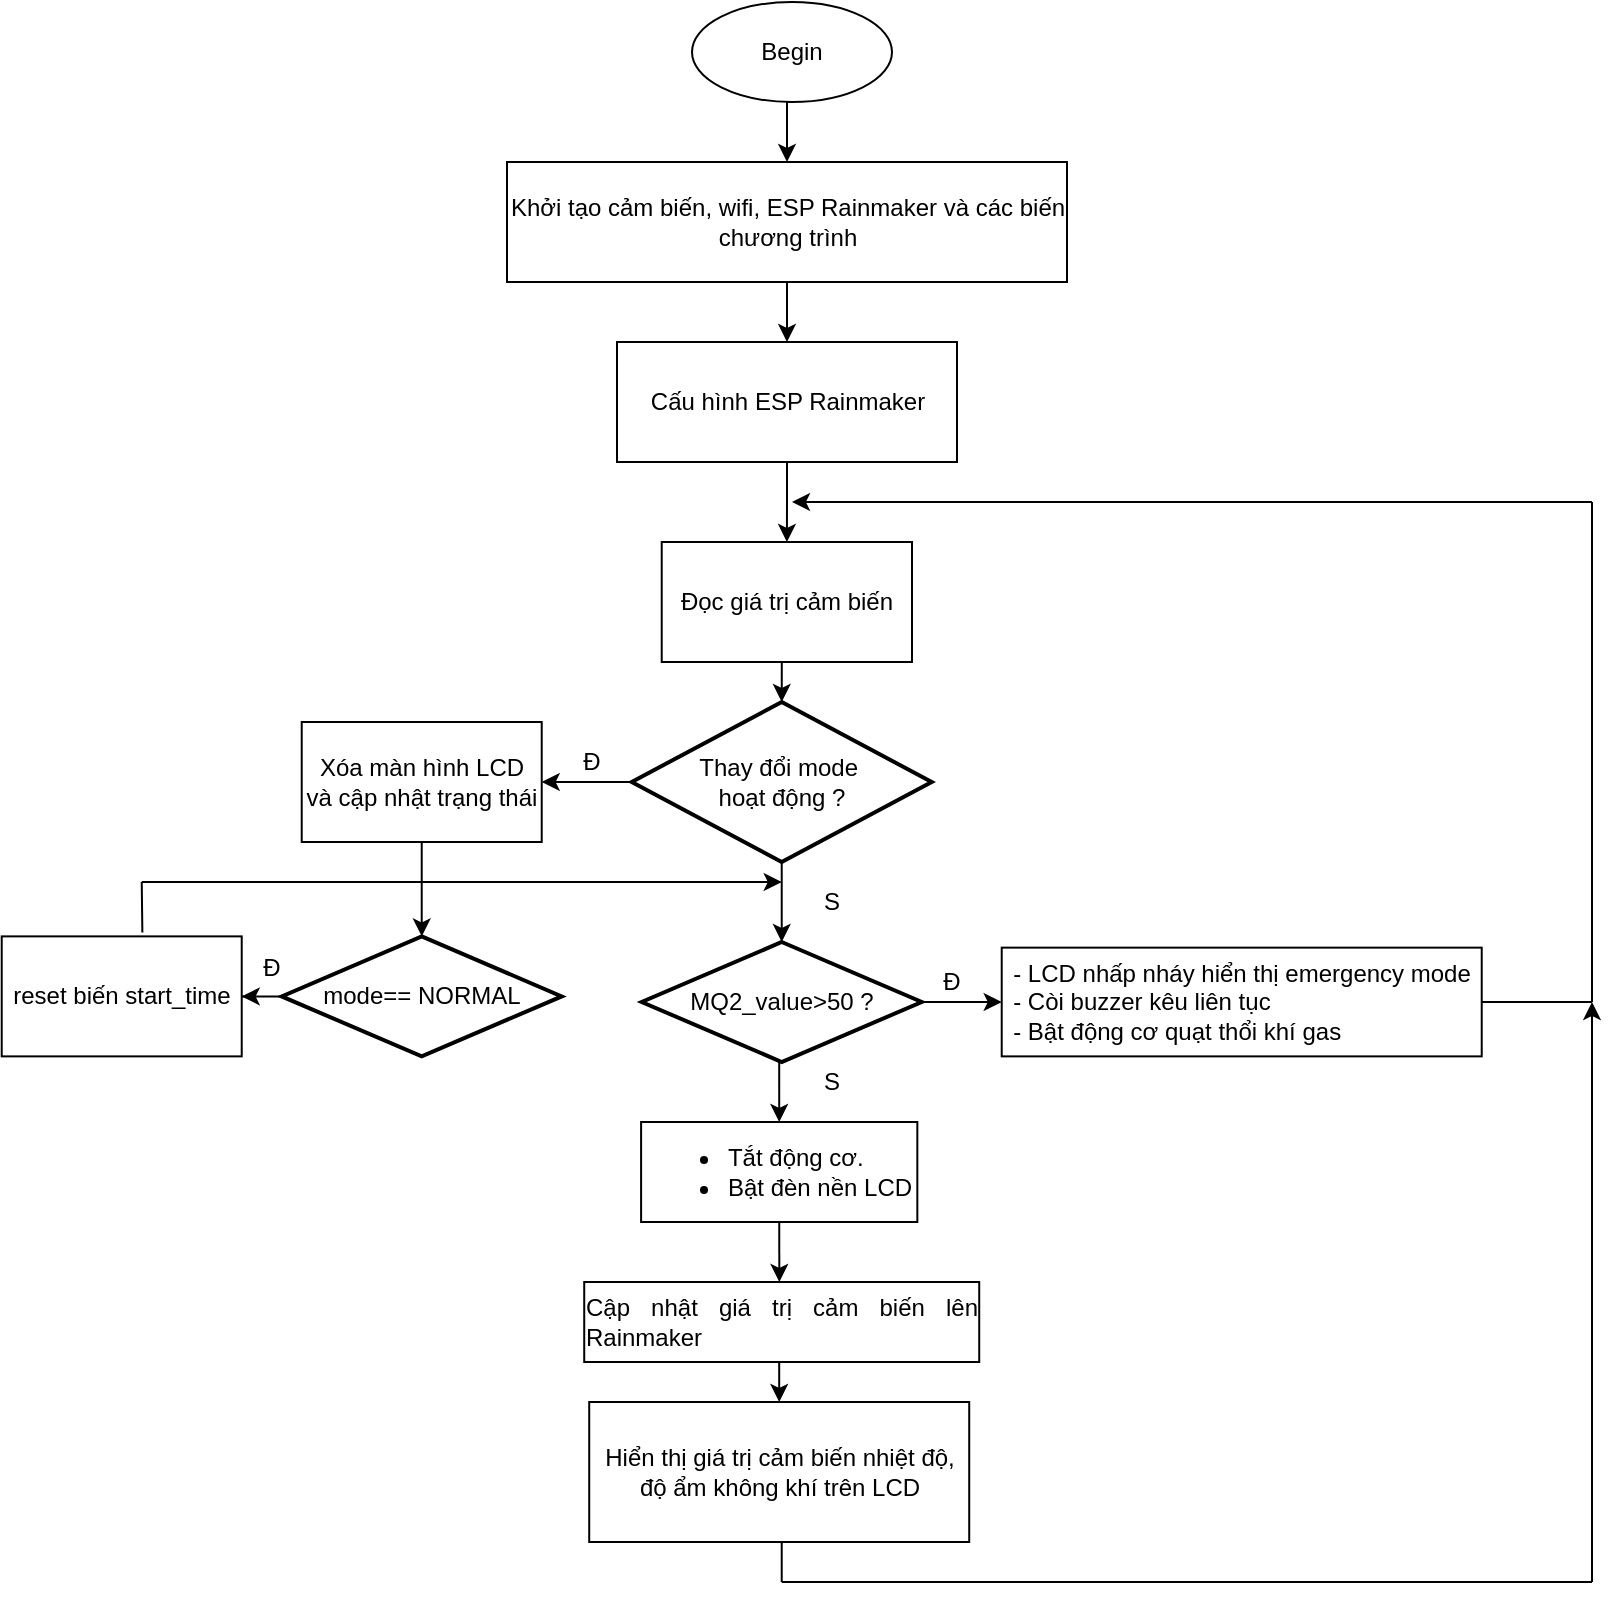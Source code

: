 <mxfile version="25.0.3" pages="3">
  <diagram name="home" id="8qg7KSSjWDyK8bKFyOf4">
    <mxGraphModel dx="1687" dy="908" grid="1" gridSize="10" guides="1" tooltips="1" connect="1" arrows="1" fold="1" page="1" pageScale="1" pageWidth="850" pageHeight="1100" math="0" shadow="0">
      <root>
        <mxCell id="0" />
        <mxCell id="1" parent="0" />
        <mxCell id="Wlit7dpWgTV-Mipl9ggA-3" style="edgeStyle=orthogonalEdgeStyle;rounded=0;orthogonalLoop=1;jettySize=auto;html=1;exitX=0.5;exitY=1;exitDx=0;exitDy=0;entryX=0.5;entryY=0;entryDx=0;entryDy=0;" parent="1" source="Wlit7dpWgTV-Mipl9ggA-1" target="Wlit7dpWgTV-Mipl9ggA-2" edge="1">
          <mxGeometry relative="1" as="geometry" />
        </mxCell>
        <mxCell id="Wlit7dpWgTV-Mipl9ggA-1" value="Begin" style="ellipse;whiteSpace=wrap;html=1;" parent="1" vertex="1">
          <mxGeometry x="350" y="30" width="100" height="50" as="geometry" />
        </mxCell>
        <mxCell id="elH4rZ-bwdhjYJhse8s5-2" value="" style="edgeStyle=orthogonalEdgeStyle;rounded=0;orthogonalLoop=1;jettySize=auto;html=1;" parent="1" source="Wlit7dpWgTV-Mipl9ggA-2" target="elH4rZ-bwdhjYJhse8s5-1" edge="1">
          <mxGeometry relative="1" as="geometry" />
        </mxCell>
        <mxCell id="Wlit7dpWgTV-Mipl9ggA-2" value="Khởi tạo cảm biến, wifi, ESP Rainmaker và các biến chương trình" style="rounded=0;whiteSpace=wrap;html=1;" parent="1" vertex="1">
          <mxGeometry x="257.5" y="110" width="280" height="60" as="geometry" />
        </mxCell>
        <mxCell id="Wlit7dpWgTV-Mipl9ggA-4" value="Đọc giá trị cảm biến" style="rounded=0;whiteSpace=wrap;html=1;" parent="1" vertex="1">
          <mxGeometry x="334.86" y="300" width="125.14" height="60" as="geometry" />
        </mxCell>
        <mxCell id="Wlit7dpWgTV-Mipl9ggA-9" style="edgeStyle=orthogonalEdgeStyle;rounded=0;orthogonalLoop=1;jettySize=auto;html=1;exitX=0;exitY=0.5;exitDx=0;exitDy=0;exitPerimeter=0;entryX=1;entryY=0.5;entryDx=0;entryDy=0;" parent="1" source="Wlit7dpWgTV-Mipl9ggA-6" target="Wlit7dpWgTV-Mipl9ggA-8" edge="1">
          <mxGeometry relative="1" as="geometry" />
        </mxCell>
        <mxCell id="Wlit7dpWgTV-Mipl9ggA-6" value="Thay đổi mode&amp;nbsp;&lt;div&gt;hoạt động ?&lt;/div&gt;" style="strokeWidth=2;html=1;shape=mxgraph.flowchart.decision;whiteSpace=wrap;" parent="1" vertex="1">
          <mxGeometry x="319.86" y="380" width="150" height="80" as="geometry" />
        </mxCell>
        <mxCell id="Wlit7dpWgTV-Mipl9ggA-7" style="edgeStyle=orthogonalEdgeStyle;rounded=0;orthogonalLoop=1;jettySize=auto;html=1;exitX=0.5;exitY=1;exitDx=0;exitDy=0;entryX=0.5;entryY=0;entryDx=0;entryDy=0;entryPerimeter=0;" parent="1" source="Wlit7dpWgTV-Mipl9ggA-4" target="Wlit7dpWgTV-Mipl9ggA-6" edge="1">
          <mxGeometry relative="1" as="geometry" />
        </mxCell>
        <mxCell id="Wlit7dpWgTV-Mipl9ggA-8" value="Xóa màn hình LCD và cập nhật trạng thái" style="rounded=0;whiteSpace=wrap;html=1;" parent="1" vertex="1">
          <mxGeometry x="154.86" y="390" width="120" height="60" as="geometry" />
        </mxCell>
        <mxCell id="Wlit7dpWgTV-Mipl9ggA-13" value="" style="edgeStyle=orthogonalEdgeStyle;rounded=0;orthogonalLoop=1;jettySize=auto;html=1;" parent="1" source="Wlit7dpWgTV-Mipl9ggA-10" target="Wlit7dpWgTV-Mipl9ggA-12" edge="1">
          <mxGeometry relative="1" as="geometry" />
        </mxCell>
        <mxCell id="Wlit7dpWgTV-Mipl9ggA-10" value="mode== NORMAL" style="strokeWidth=2;html=1;shape=mxgraph.flowchart.decision;whiteSpace=wrap;" parent="1" vertex="1">
          <mxGeometry x="144.86" y="497.19" width="140" height="60" as="geometry" />
        </mxCell>
        <mxCell id="Wlit7dpWgTV-Mipl9ggA-11" style="edgeStyle=orthogonalEdgeStyle;rounded=0;orthogonalLoop=1;jettySize=auto;html=1;entryX=0.5;entryY=0;entryDx=0;entryDy=0;entryPerimeter=0;" parent="1" source="Wlit7dpWgTV-Mipl9ggA-8" target="Wlit7dpWgTV-Mipl9ggA-10" edge="1">
          <mxGeometry relative="1" as="geometry" />
        </mxCell>
        <mxCell id="Wlit7dpWgTV-Mipl9ggA-12" value="reset biến start_time" style="rounded=0;whiteSpace=wrap;html=1;" parent="1" vertex="1">
          <mxGeometry x="4.86" y="497.19" width="120" height="60" as="geometry" />
        </mxCell>
        <mxCell id="Wlit7dpWgTV-Mipl9ggA-14" value="Đ" style="text;strokeColor=none;align=center;fillColor=none;html=1;verticalAlign=middle;whiteSpace=wrap;rounded=0;" parent="1" vertex="1">
          <mxGeometry x="274.86" y="400" width="50" height="20" as="geometry" />
        </mxCell>
        <mxCell id="Wlit7dpWgTV-Mipl9ggA-15" value="Đ" style="text;strokeColor=none;align=center;fillColor=none;html=1;verticalAlign=middle;whiteSpace=wrap;rounded=0;" parent="1" vertex="1">
          <mxGeometry x="114.86" y="502.82" width="50" height="20" as="geometry" />
        </mxCell>
        <mxCell id="Wlit7dpWgTV-Mipl9ggA-20" style="edgeStyle=orthogonalEdgeStyle;rounded=0;orthogonalLoop=1;jettySize=auto;html=1;exitX=1;exitY=0.5;exitDx=0;exitDy=0;exitPerimeter=0;entryX=0;entryY=0.5;entryDx=0;entryDy=0;" parent="1" source="Wlit7dpWgTV-Mipl9ggA-16" target="Wlit7dpWgTV-Mipl9ggA-19" edge="1">
          <mxGeometry relative="1" as="geometry" />
        </mxCell>
        <mxCell id="Wlit7dpWgTV-Mipl9ggA-24" style="edgeStyle=orthogonalEdgeStyle;rounded=0;orthogonalLoop=1;jettySize=auto;html=1;exitX=0.5;exitY=1;exitDx=0;exitDy=0;exitPerimeter=0;entryX=0.5;entryY=0;entryDx=0;entryDy=0;" parent="1" source="Wlit7dpWgTV-Mipl9ggA-16" target="Wlit7dpWgTV-Mipl9ggA-23" edge="1">
          <mxGeometry relative="1" as="geometry" />
        </mxCell>
        <mxCell id="Wlit7dpWgTV-Mipl9ggA-16" value="MQ2_value&amp;gt;50 ?" style="strokeWidth=2;html=1;shape=mxgraph.flowchart.decision;whiteSpace=wrap;" parent="1" vertex="1">
          <mxGeometry x="324.86" y="500" width="140" height="60" as="geometry" />
        </mxCell>
        <mxCell id="Wlit7dpWgTV-Mipl9ggA-17" style="edgeStyle=orthogonalEdgeStyle;rounded=0;orthogonalLoop=1;jettySize=auto;html=1;exitX=0.5;exitY=1;exitDx=0;exitDy=0;exitPerimeter=0;entryX=0.5;entryY=0;entryDx=0;entryDy=0;entryPerimeter=0;" parent="1" source="Wlit7dpWgTV-Mipl9ggA-6" target="Wlit7dpWgTV-Mipl9ggA-16" edge="1">
          <mxGeometry relative="1" as="geometry" />
        </mxCell>
        <mxCell id="Wlit7dpWgTV-Mipl9ggA-19" value="&lt;div style=&quot;text-align: justify;&quot;&gt;&lt;span style=&quot;background-color: initial;&quot;&gt;- LCD nhấp nháy hiển thị emergency mode&lt;/span&gt;&lt;/div&gt;&lt;div style=&quot;text-align: justify;&quot;&gt;&lt;span style=&quot;background-color: initial;&quot;&gt;- Còi buzzer kêu liên tục&lt;/span&gt;&lt;/div&gt;&lt;div style=&quot;text-align: justify;&quot;&gt;- Bật động cơ quạt thổi khí gas&lt;/div&gt;" style="rounded=0;whiteSpace=wrap;html=1;" parent="1" vertex="1">
          <mxGeometry x="504.86" y="502.82" width="240" height="54.37" as="geometry" />
        </mxCell>
        <mxCell id="Wlit7dpWgTV-Mipl9ggA-21" value="Đ" style="text;strokeColor=none;align=center;fillColor=none;html=1;verticalAlign=middle;whiteSpace=wrap;rounded=0;" parent="1" vertex="1">
          <mxGeometry x="454.86" y="510" width="50" height="20" as="geometry" />
        </mxCell>
        <mxCell id="Wlit7dpWgTV-Mipl9ggA-22" value="S" style="text;strokeColor=none;align=center;fillColor=none;html=1;verticalAlign=middle;whiteSpace=wrap;rounded=0;" parent="1" vertex="1">
          <mxGeometry x="394.86" y="470" width="50" height="20" as="geometry" />
        </mxCell>
        <mxCell id="Wlit7dpWgTV-Mipl9ggA-23" value="&lt;ul&gt;&lt;li style=&quot;text-align: justify;&quot;&gt;Tắt động cơ.&lt;/li&gt;&lt;li style=&quot;text-align: justify;&quot;&gt;Bật đèn nền LCD&lt;/li&gt;&lt;/ul&gt;" style="rounded=0;whiteSpace=wrap;html=1;" parent="1" vertex="1">
          <mxGeometry x="324.55" y="590" width="138.12" height="50" as="geometry" />
        </mxCell>
        <mxCell id="Wlit7dpWgTV-Mipl9ggA-25" value="S" style="text;strokeColor=none;align=center;fillColor=none;html=1;verticalAlign=middle;whiteSpace=wrap;rounded=0;" parent="1" vertex="1">
          <mxGeometry x="394.86" y="560" width="50" height="20" as="geometry" />
        </mxCell>
        <mxCell id="Wlit7dpWgTV-Mipl9ggA-45" style="edgeStyle=orthogonalEdgeStyle;rounded=0;orthogonalLoop=1;jettySize=auto;html=1;exitX=0.5;exitY=1;exitDx=0;exitDy=0;entryX=0.5;entryY=0;entryDx=0;entryDy=0;" parent="1" source="Wlit7dpWgTV-Mipl9ggA-26" target="Wlit7dpWgTV-Mipl9ggA-44" edge="1">
          <mxGeometry relative="1" as="geometry" />
        </mxCell>
        <mxCell id="Wlit7dpWgTV-Mipl9ggA-26" value="&lt;div style=&quot;text-align: justify;&quot;&gt;&lt;span style=&quot;background-color: initial;&quot;&gt;Cập nhật giá trị cảm biến lên Rainmaker&lt;/span&gt;&lt;/div&gt;" style="rounded=0;whiteSpace=wrap;html=1;" parent="1" vertex="1">
          <mxGeometry x="296.11" y="670" width="197.5" height="40" as="geometry" />
        </mxCell>
        <mxCell id="Wlit7dpWgTV-Mipl9ggA-33" value="" style="endArrow=none;html=1;rounded=0;" parent="1" edge="1">
          <mxGeometry width="50" height="50" relative="1" as="geometry">
            <mxPoint x="744.86" y="530" as="sourcePoint" />
            <mxPoint x="800" y="530" as="targetPoint" />
          </mxGeometry>
        </mxCell>
        <mxCell id="Wlit7dpWgTV-Mipl9ggA-37" value="" style="endArrow=none;html=1;rounded=0;exitX=0.586;exitY=-0.033;exitDx=0;exitDy=0;exitPerimeter=0;" parent="1" source="Wlit7dpWgTV-Mipl9ggA-12" edge="1">
          <mxGeometry width="50" height="50" relative="1" as="geometry">
            <mxPoint x="74.86" y="480" as="sourcePoint" />
            <mxPoint x="74.86" y="470" as="targetPoint" />
          </mxGeometry>
        </mxCell>
        <mxCell id="Wlit7dpWgTV-Mipl9ggA-38" value="" style="endArrow=classic;html=1;rounded=0;" parent="1" edge="1">
          <mxGeometry width="50" height="50" relative="1" as="geometry">
            <mxPoint x="74.86" y="470" as="sourcePoint" />
            <mxPoint x="394.86" y="470" as="targetPoint" />
          </mxGeometry>
        </mxCell>
        <mxCell id="Wlit7dpWgTV-Mipl9ggA-44" value="Hiển thị giá trị cảm biến nhiệt độ, độ ẩm không khí trên LCD" style="rounded=0;whiteSpace=wrap;html=1;" parent="1" vertex="1">
          <mxGeometry x="298.61" y="730" width="190" height="70" as="geometry" />
        </mxCell>
        <mxCell id="Q66RYslAVt70fBfj7K9d-1" style="edgeStyle=orthogonalEdgeStyle;rounded=0;orthogonalLoop=1;jettySize=auto;html=1;exitX=0.5;exitY=1;exitDx=0;exitDy=0;entryX=0.494;entryY=0;entryDx=0;entryDy=0;entryPerimeter=0;" parent="1" source="Wlit7dpWgTV-Mipl9ggA-23" target="Wlit7dpWgTV-Mipl9ggA-26" edge="1">
          <mxGeometry relative="1" as="geometry" />
        </mxCell>
        <mxCell id="Q66RYslAVt70fBfj7K9d-2" value="" style="endArrow=none;html=1;rounded=0;" parent="1" edge="1">
          <mxGeometry width="50" height="50" relative="1" as="geometry">
            <mxPoint x="394.86" y="820" as="sourcePoint" />
            <mxPoint x="394.86" y="800" as="targetPoint" />
          </mxGeometry>
        </mxCell>
        <mxCell id="Q66RYslAVt70fBfj7K9d-3" value="" style="endArrow=none;html=1;rounded=0;" parent="1" edge="1">
          <mxGeometry width="50" height="50" relative="1" as="geometry">
            <mxPoint x="394.86" y="820" as="sourcePoint" />
            <mxPoint x="800" y="820" as="targetPoint" />
          </mxGeometry>
        </mxCell>
        <mxCell id="Q66RYslAVt70fBfj7K9d-4" value="" style="endArrow=classic;html=1;rounded=0;" parent="1" edge="1">
          <mxGeometry width="50" height="50" relative="1" as="geometry">
            <mxPoint x="800" y="820" as="sourcePoint" />
            <mxPoint x="800" y="530" as="targetPoint" />
          </mxGeometry>
        </mxCell>
        <mxCell id="elH4rZ-bwdhjYJhse8s5-5" value="" style="edgeStyle=orthogonalEdgeStyle;rounded=0;orthogonalLoop=1;jettySize=auto;html=1;" parent="1" source="elH4rZ-bwdhjYJhse8s5-1" target="Wlit7dpWgTV-Mipl9ggA-4" edge="1">
          <mxGeometry relative="1" as="geometry" />
        </mxCell>
        <mxCell id="elH4rZ-bwdhjYJhse8s5-1" value="Cấu hình ESP Rainmaker" style="rounded=0;whiteSpace=wrap;html=1;" parent="1" vertex="1">
          <mxGeometry x="312.5" y="200" width="170" height="60" as="geometry" />
        </mxCell>
        <mxCell id="nlVTHSMSqQs3S_jVIBt9-1" value="" style="endArrow=none;html=1;rounded=0;" edge="1" parent="1">
          <mxGeometry width="50" height="50" relative="1" as="geometry">
            <mxPoint x="800" y="530" as="sourcePoint" />
            <mxPoint x="800" y="280" as="targetPoint" />
          </mxGeometry>
        </mxCell>
        <mxCell id="nlVTHSMSqQs3S_jVIBt9-2" value="" style="endArrow=classic;html=1;rounded=0;" edge="1" parent="1">
          <mxGeometry width="50" height="50" relative="1" as="geometry">
            <mxPoint x="800" y="280" as="sourcePoint" />
            <mxPoint x="400" y="280" as="targetPoint" />
          </mxGeometry>
        </mxCell>
      </root>
    </mxGraphModel>
  </diagram>
  <diagram id="ob4Y7sdsUJjuqwU2RLU9" name="Khóa cửa thông minh">
    <mxGraphModel dx="1434" dy="772" grid="1" gridSize="10" guides="1" tooltips="1" connect="1" arrows="1" fold="1" page="1" pageScale="1" pageWidth="850" pageHeight="1100" math="0" shadow="0">
      <root>
        <mxCell id="0" />
        <mxCell id="1" parent="0" />
        <mxCell id="a9V1Dipidt0TUTCyXqbK-3" style="edgeStyle=orthogonalEdgeStyle;rounded=0;orthogonalLoop=1;jettySize=auto;html=1;exitX=0.5;exitY=1;exitDx=0;exitDy=0;entryX=0.5;entryY=0;entryDx=0;entryDy=0;" parent="1" source="a9V1Dipidt0TUTCyXqbK-1" target="a9V1Dipidt0TUTCyXqbK-2" edge="1">
          <mxGeometry relative="1" as="geometry" />
        </mxCell>
        <mxCell id="a9V1Dipidt0TUTCyXqbK-1" value="begin" style="ellipse;whiteSpace=wrap;html=1;" parent="1" vertex="1">
          <mxGeometry x="380" y="10" width="130" height="60" as="geometry" />
        </mxCell>
        <mxCell id="7CZc5IjabL_Aacm05OP3-6" style="edgeStyle=orthogonalEdgeStyle;rounded=0;orthogonalLoop=1;jettySize=auto;html=1;exitX=0.5;exitY=1;exitDx=0;exitDy=0;entryX=0.5;entryY=0;entryDx=0;entryDy=0;" parent="1" source="a9V1Dipidt0TUTCyXqbK-2" target="7CZc5IjabL_Aacm05OP3-2" edge="1">
          <mxGeometry relative="1" as="geometry" />
        </mxCell>
        <mxCell id="a9V1Dipidt0TUTCyXqbK-2" value="Khởi tạo hệ thống: thư viện và các GPIO của RFID, SERVO,LED,.. Khởi tạo kết nối ESP Rainmaker" style="rounded=0;whiteSpace=wrap;html=1;" parent="1" vertex="1">
          <mxGeometry x="283" y="90" width="325" height="40" as="geometry" />
        </mxCell>
        <mxCell id="7CZc5IjabL_Aacm05OP3-9" value="" style="edgeStyle=orthogonalEdgeStyle;rounded=0;orthogonalLoop=1;jettySize=auto;html=1;" parent="1" source="a9V1Dipidt0TUTCyXqbK-6" target="7CZc5IjabL_Aacm05OP3-8" edge="1">
          <mxGeometry relative="1" as="geometry" />
        </mxCell>
        <mxCell id="a9V1Dipidt0TUTCyXqbK-6" value="Cấu hình RainMaker" style="rounded=0;whiteSpace=wrap;html=1;" parent="1" vertex="1">
          <mxGeometry x="370.5" y="210" width="150" height="30" as="geometry" />
        </mxCell>
        <mxCell id="7CZc5IjabL_Aacm05OP3-7" style="edgeStyle=orthogonalEdgeStyle;rounded=0;orthogonalLoop=1;jettySize=auto;html=1;exitX=0.5;exitY=1;exitDx=0;exitDy=0;entryX=0.5;entryY=0;entryDx=0;entryDy=0;" parent="1" source="7CZc5IjabL_Aacm05OP3-2" target="a9V1Dipidt0TUTCyXqbK-6" edge="1">
          <mxGeometry relative="1" as="geometry" />
        </mxCell>
        <mxCell id="7CZc5IjabL_Aacm05OP3-2" value="Đưa servo quay về góc 0 độ" style="rounded=0;whiteSpace=wrap;html=1;" parent="1" vertex="1">
          <mxGeometry x="368" y="150" width="154.5" height="40" as="geometry" />
        </mxCell>
        <mxCell id="7CZc5IjabL_Aacm05OP3-12" value="" style="edgeStyle=orthogonalEdgeStyle;rounded=0;orthogonalLoop=1;jettySize=auto;html=1;" parent="1" source="7CZc5IjabL_Aacm05OP3-8" target="7CZc5IjabL_Aacm05OP3-11" edge="1">
          <mxGeometry relative="1" as="geometry" />
        </mxCell>
        <mxCell id="7CZc5IjabL_Aacm05OP3-8" value="Đọc giá trị RFID từ EEPROM" style="rounded=0;whiteSpace=wrap;html=1;" parent="1" vertex="1">
          <mxGeometry x="365.75" y="260" width="159.5" height="30" as="geometry" />
        </mxCell>
        <mxCell id="7CZc5IjabL_Aacm05OP3-15" value="" style="edgeStyle=orthogonalEdgeStyle;rounded=0;orthogonalLoop=1;jettySize=auto;html=1;" parent="1" source="7CZc5IjabL_Aacm05OP3-11" target="7CZc5IjabL_Aacm05OP3-13" edge="1">
          <mxGeometry relative="1" as="geometry" />
        </mxCell>
        <mxCell id="7CZc5IjabL_Aacm05OP3-11" value="Cập nhật giá trị pin sau mỗi 30s" style="rounded=0;whiteSpace=wrap;html=1;" parent="1" vertex="1">
          <mxGeometry x="356" y="310" width="179" height="50" as="geometry" />
        </mxCell>
        <mxCell id="7CZc5IjabL_Aacm05OP3-17" value="" style="edgeStyle=orthogonalEdgeStyle;rounded=0;orthogonalLoop=1;jettySize=auto;html=1;" parent="1" source="7CZc5IjabL_Aacm05OP3-13" target="7CZc5IjabL_Aacm05OP3-16" edge="1">
          <mxGeometry relative="1" as="geometry" />
        </mxCell>
        <mxCell id="7CZc5IjabL_Aacm05OP3-13" value="Tính toán phần trăm pin và cập nhật qua RainMaker" style="rounded=0;whiteSpace=wrap;html=1;" parent="1" vertex="1">
          <mxGeometry x="349.75" y="380" width="191.5" height="50" as="geometry" />
        </mxCell>
        <mxCell id="7CZc5IjabL_Aacm05OP3-19" style="edgeStyle=orthogonalEdgeStyle;rounded=0;orthogonalLoop=1;jettySize=auto;html=1;exitX=0;exitY=0.5;exitDx=0;exitDy=0;entryX=1;entryY=0.5;entryDx=0;entryDy=0;" parent="1" source="7CZc5IjabL_Aacm05OP3-16" target="7CZc5IjabL_Aacm05OP3-18" edge="1">
          <mxGeometry relative="1" as="geometry" />
        </mxCell>
        <mxCell id="7CZc5IjabL_Aacm05OP3-27" value="" style="edgeStyle=orthogonalEdgeStyle;rounded=0;orthogonalLoop=1;jettySize=auto;html=1;" parent="1" source="7CZc5IjabL_Aacm05OP3-16" target="7CZc5IjabL_Aacm05OP3-26" edge="1">
          <mxGeometry relative="1" as="geometry" />
        </mxCell>
        <mxCell id="7CZc5IjabL_Aacm05OP3-16" value="Nút nhấn&amp;nbsp;&lt;span style=&quot;background-color: initial;&quot;&gt;được nhấn&amp;nbsp;&lt;/span&gt;&lt;div&gt;&lt;span style=&quot;background-color: initial;&quot;&gt;hơn 50ms ?&lt;/span&gt;&lt;/div&gt;" style="rhombus;whiteSpace=wrap;html=1;" parent="1" vertex="1">
          <mxGeometry x="354" y="460" width="181.75" height="60" as="geometry" />
        </mxCell>
        <mxCell id="7CZc5IjabL_Aacm05OP3-21" value="" style="edgeStyle=orthogonalEdgeStyle;rounded=0;orthogonalLoop=1;jettySize=auto;html=1;" parent="1" source="7CZc5IjabL_Aacm05OP3-18" target="7CZc5IjabL_Aacm05OP3-20" edge="1">
          <mxGeometry relative="1" as="geometry" />
        </mxCell>
        <mxCell id="7CZc5IjabL_Aacm05OP3-18" value="Cửa đang đóng ?" style="rhombus;whiteSpace=wrap;html=1;" parent="1" vertex="1">
          <mxGeometry x="210" y="465" width="120" height="50" as="geometry" />
        </mxCell>
        <mxCell id="7CZc5IjabL_Aacm05OP3-20" value="Mở cửa 5s rồi đóng" style="rounded=0;whiteSpace=wrap;html=1;" parent="1" vertex="1">
          <mxGeometry x="120" y="475" width="60" height="30" as="geometry" />
        </mxCell>
        <mxCell id="7CZc5IjabL_Aacm05OP3-23" value="S" style="text;strokeColor=none;align=center;fillColor=none;html=1;verticalAlign=middle;whiteSpace=wrap;rounded=0;" parent="1" vertex="1">
          <mxGeometry x="170" y="465" width="60" height="20" as="geometry" />
        </mxCell>
        <mxCell id="7CZc5IjabL_Aacm05OP3-24" value="Đ" style="text;strokeColor=none;align=center;fillColor=none;html=1;verticalAlign=middle;whiteSpace=wrap;rounded=0;" parent="1" vertex="1">
          <mxGeometry x="310.5" y="465" width="60" height="20" as="geometry" />
        </mxCell>
        <mxCell id="7CZc5IjabL_Aacm05OP3-29" value="" style="edgeStyle=orthogonalEdgeStyle;rounded=0;orthogonalLoop=1;jettySize=auto;html=1;" parent="1" source="7CZc5IjabL_Aacm05OP3-26" target="7CZc5IjabL_Aacm05OP3-28" edge="1">
          <mxGeometry relative="1" as="geometry" />
        </mxCell>
        <mxCell id="7CZc5IjabL_Aacm05OP3-26" value="Phát hiện RFID" style="rhombus;whiteSpace=wrap;html=1;" parent="1" vertex="1">
          <mxGeometry x="384.88" y="550" width="120" height="50" as="geometry" />
        </mxCell>
        <mxCell id="7CZc5IjabL_Aacm05OP3-34" value="" style="edgeStyle=orthogonalEdgeStyle;rounded=0;orthogonalLoop=1;jettySize=auto;html=1;" parent="1" source="7CZc5IjabL_Aacm05OP3-28" target="7CZc5IjabL_Aacm05OP3-33" edge="1">
          <mxGeometry relative="1" as="geometry" />
        </mxCell>
        <mxCell id="7CZc5IjabL_Aacm05OP3-28" value="Đọc UID của thẻ." style="rounded=0;whiteSpace=wrap;html=1;" parent="1" vertex="1">
          <mxGeometry x="220" y="545" width="120" height="60" as="geometry" />
        </mxCell>
        <mxCell id="7CZc5IjabL_Aacm05OP3-31" value="" style="endArrow=none;html=1;rounded=0;" parent="1" edge="1">
          <mxGeometry width="50" height="50" relative="1" as="geometry">
            <mxPoint x="149.83" y="475" as="sourcePoint" />
            <mxPoint x="150" y="300" as="targetPoint" />
          </mxGeometry>
        </mxCell>
        <mxCell id="7CZc5IjabL_Aacm05OP3-32" value="" style="endArrow=classic;html=1;rounded=0;" parent="1" edge="1">
          <mxGeometry width="50" height="50" relative="1" as="geometry">
            <mxPoint x="150" y="300" as="sourcePoint" />
            <mxPoint x="440" y="300" as="targetPoint" />
          </mxGeometry>
        </mxCell>
        <mxCell id="7CZc5IjabL_Aacm05OP3-36" value="" style="edgeStyle=orthogonalEdgeStyle;rounded=0;orthogonalLoop=1;jettySize=auto;html=1;" parent="1" source="7CZc5IjabL_Aacm05OP3-33" target="7CZc5IjabL_Aacm05OP3-35" edge="1">
          <mxGeometry relative="1" as="geometry" />
        </mxCell>
        <mxCell id="7CZc5IjabL_Aacm05OP3-38" value="" style="edgeStyle=orthogonalEdgeStyle;rounded=0;orthogonalLoop=1;jettySize=auto;html=1;" parent="1" source="7CZc5IjabL_Aacm05OP3-33" target="7CZc5IjabL_Aacm05OP3-37" edge="1">
          <mxGeometry relative="1" as="geometry" />
        </mxCell>
        <mxCell id="7CZc5IjabL_Aacm05OP3-33" value="So sánh UID trong EEPROM" style="rhombus;whiteSpace=wrap;html=1;" parent="1" vertex="1">
          <mxGeometry x="209.75" y="630" width="140" height="70" as="geometry" />
        </mxCell>
        <mxCell id="7CZc5IjabL_Aacm05OP3-35" value="Mở khóa (Authorized Access)." style="rounded=0;whiteSpace=wrap;html=1;" parent="1" vertex="1">
          <mxGeometry x="90" y="642.5" width="90" height="45" as="geometry" />
        </mxCell>
        <mxCell id="7CZc5IjabL_Aacm05OP3-37" value="Thông báo lỗi (Access Denied)" style="rounded=0;whiteSpace=wrap;html=1;" parent="1" vertex="1">
          <mxGeometry x="235" y="742.5" width="90" height="45" as="geometry" />
        </mxCell>
        <mxCell id="7CZc5IjabL_Aacm05OP3-50" value="" style="endArrow=none;html=1;rounded=0;" parent="1" edge="1">
          <mxGeometry width="50" height="50" relative="1" as="geometry">
            <mxPoint x="120" y="730" as="sourcePoint" />
            <mxPoint x="120.0" y="687.5" as="targetPoint" />
          </mxGeometry>
        </mxCell>
        <mxCell id="7CZc5IjabL_Aacm05OP3-55" value="" style="edgeStyle=orthogonalEdgeStyle;rounded=0;orthogonalLoop=1;jettySize=auto;html=1;" parent="1" source="7CZc5IjabL_Aacm05OP3-52" target="7CZc5IjabL_Aacm05OP3-54" edge="1">
          <mxGeometry relative="1" as="geometry" />
        </mxCell>
        <mxCell id="7CZc5IjabL_Aacm05OP3-57" value="" style="edgeStyle=orthogonalEdgeStyle;rounded=0;orthogonalLoop=1;jettySize=auto;html=1;" parent="1" source="7CZc5IjabL_Aacm05OP3-52" target="7CZc5IjabL_Aacm05OP3-56" edge="1">
          <mxGeometry relative="1" as="geometry" />
        </mxCell>
        <mxCell id="7CZc5IjabL_Aacm05OP3-52" value="Thêm/xóa UID" style="rhombus;whiteSpace=wrap;html=1;" parent="1" vertex="1">
          <mxGeometry x="383.25" y="880" width="124.5" height="40" as="geometry" />
        </mxCell>
        <mxCell id="7CZc5IjabL_Aacm05OP3-54" value="&lt;li&gt;Đọc UID thẻ và kiểm tra xem đã tồn tại chưa.&lt;/li&gt;&lt;li&gt;Nếu chưa có, lưu UID vào EEPROM và thông báo thành công.&lt;/li&gt;" style="rounded=0;whiteSpace=wrap;html=1;" parent="1" vertex="1">
          <mxGeometry x="109.75" y="870" width="240" height="60" as="geometry" />
        </mxCell>
        <mxCell id="7CZc5IjabL_Aacm05OP3-56" value="&lt;li&gt;Đọc UID thẻ, xóa UID khỏi EEPROM và thông báo thành công.&lt;/li&gt;" style="rounded=0;whiteSpace=wrap;html=1;" parent="1" vertex="1">
          <mxGeometry x="324.88" y="950" width="240" height="60" as="geometry" />
        </mxCell>
        <mxCell id="7CZc5IjabL_Aacm05OP3-58" value="" style="endArrow=classic;html=1;rounded=0;" parent="1" edge="1">
          <mxGeometry width="50" height="50" relative="1" as="geometry">
            <mxPoint x="640" y="300" as="sourcePoint" />
            <mxPoint x="447.75" y="300" as="targetPoint" />
          </mxGeometry>
        </mxCell>
        <mxCell id="7CZc5IjabL_Aacm05OP3-60" value="" style="endArrow=classic;html=1;rounded=0;" parent="1" edge="1">
          <mxGeometry width="50" height="50" relative="1" as="geometry">
            <mxPoint x="564.88" y="979.71" as="sourcePoint" />
            <mxPoint x="640" y="980" as="targetPoint" />
          </mxGeometry>
        </mxCell>
        <mxCell id="7CZc5IjabL_Aacm05OP3-61" value="" style="endArrow=none;html=1;rounded=0;" parent="1" edge="1">
          <mxGeometry width="50" height="50" relative="1" as="geometry">
            <mxPoint x="240" y="1020" as="sourcePoint" />
            <mxPoint x="240" y="930" as="targetPoint" />
          </mxGeometry>
        </mxCell>
        <mxCell id="7CZc5IjabL_Aacm05OP3-62" value="" style="endArrow=none;html=1;rounded=0;" parent="1" edge="1">
          <mxGeometry width="50" height="50" relative="1" as="geometry">
            <mxPoint x="240.5" y="1020" as="sourcePoint" />
            <mxPoint x="640" y="1020" as="targetPoint" />
          </mxGeometry>
        </mxCell>
        <mxCell id="7CZc5IjabL_Aacm05OP3-63" value="" style="endArrow=classic;html=1;rounded=0;" parent="1" edge="1">
          <mxGeometry width="50" height="50" relative="1" as="geometry">
            <mxPoint x="640" y="1020" as="sourcePoint" />
            <mxPoint x="640" y="980" as="targetPoint" />
          </mxGeometry>
        </mxCell>
        <mxCell id="Fkr2G4n5Gw4H-ox9nk7r-1" value="Nhận lệnh thêm/xóa từ&amp;nbsp;&lt;div&gt;ESP Rainmaker ?&lt;/div&gt;" style="rhombus;whiteSpace=wrap;html=1;" parent="1" vertex="1">
          <mxGeometry x="360.5" y="780" width="170" height="57.5" as="geometry" />
        </mxCell>
        <mxCell id="Fkr2G4n5Gw4H-ox9nk7r-5" value="" style="endArrow=classic;html=1;rounded=0;entryX=0.5;entryY=0;entryDx=0;entryDy=0;" parent="1" target="Fkr2G4n5Gw4H-ox9nk7r-1" edge="1">
          <mxGeometry width="50" height="50" relative="1" as="geometry">
            <mxPoint x="445.33" y="600" as="sourcePoint" />
            <mxPoint x="445.33" y="620" as="targetPoint" />
          </mxGeometry>
        </mxCell>
        <mxCell id="Fkr2G4n5Gw4H-ox9nk7r-6" value="" style="endArrow=classic;html=1;rounded=0;" parent="1" edge="1">
          <mxGeometry width="50" height="50" relative="1" as="geometry">
            <mxPoint x="120" y="730" as="sourcePoint" />
            <mxPoint x="440" y="730" as="targetPoint" />
          </mxGeometry>
        </mxCell>
        <mxCell id="Fkr2G4n5Gw4H-ox9nk7r-9" style="edgeStyle=orthogonalEdgeStyle;rounded=0;orthogonalLoop=1;jettySize=auto;html=1;exitX=0.5;exitY=1;exitDx=0;exitDy=0;entryX=0.509;entryY=-0.067;entryDx=0;entryDy=0;entryPerimeter=0;" parent="1" source="Fkr2G4n5Gw4H-ox9nk7r-1" target="7CZc5IjabL_Aacm05OP3-52" edge="1">
          <mxGeometry relative="1" as="geometry" />
        </mxCell>
        <mxCell id="Fkr2G4n5Gw4H-ox9nk7r-10" value="" style="endArrow=classic;html=1;rounded=0;" parent="1" edge="1">
          <mxGeometry width="50" height="50" relative="1" as="geometry">
            <mxPoint x="325" y="760" as="sourcePoint" />
            <mxPoint x="440" y="760" as="targetPoint" />
          </mxGeometry>
        </mxCell>
        <mxCell id="Fkr2G4n5Gw4H-ox9nk7r-11" value="" style="endArrow=none;html=1;rounded=0;" parent="1" edge="1">
          <mxGeometry width="50" height="50" relative="1" as="geometry">
            <mxPoint x="640" y="980" as="sourcePoint" />
            <mxPoint x="640" y="300" as="targetPoint" />
          </mxGeometry>
        </mxCell>
        <mxCell id="PDVOTt2sNQmR9RnoTWeu-1" value="S" style="text;strokeColor=none;align=center;fillColor=none;html=1;verticalAlign=middle;whiteSpace=wrap;rounded=0;" parent="1" vertex="1">
          <mxGeometry x="430" y="525" width="60" height="20" as="geometry" />
        </mxCell>
        <mxCell id="PDVOTt2sNQmR9RnoTWeu-2" value="Đ" style="text;strokeColor=none;align=center;fillColor=none;html=1;verticalAlign=middle;whiteSpace=wrap;rounded=0;" parent="1" vertex="1">
          <mxGeometry x="340" y="550" width="60" height="20" as="geometry" />
        </mxCell>
        <mxCell id="PDVOTt2sNQmR9RnoTWeu-3" value="S" style="text;strokeColor=none;align=center;fillColor=none;html=1;verticalAlign=middle;whiteSpace=wrap;rounded=0;" parent="1" vertex="1">
          <mxGeometry x="444.88" y="600" width="35.12" height="20" as="geometry" />
        </mxCell>
        <mxCell id="PDVOTt2sNQmR9RnoTWeu-4" value="Đ" style="text;strokeColor=none;align=center;fillColor=none;html=1;verticalAlign=middle;whiteSpace=wrap;rounded=0;" parent="1" vertex="1">
          <mxGeometry x="170" y="642.5" width="60" height="20" as="geometry" />
        </mxCell>
        <mxCell id="PDVOTt2sNQmR9RnoTWeu-5" value="S" style="text;strokeColor=none;align=center;fillColor=none;html=1;verticalAlign=middle;whiteSpace=wrap;rounded=0;" parent="1" vertex="1">
          <mxGeometry x="250" y="700" width="40" height="20" as="geometry" />
        </mxCell>
        <mxCell id="PDVOTt2sNQmR9RnoTWeu-6" value="" style="endArrow=classic;html=1;rounded=0;" parent="1" edge="1">
          <mxGeometry width="50" height="50" relative="1" as="geometry">
            <mxPoint x="530.5" y="808.33" as="sourcePoint" />
            <mxPoint x="640" y="810" as="targetPoint" />
          </mxGeometry>
        </mxCell>
        <mxCell id="PDVOTt2sNQmR9RnoTWeu-7" value="Đ" style="text;strokeColor=none;align=center;fillColor=none;html=1;verticalAlign=middle;whiteSpace=wrap;rounded=0;" parent="1" vertex="1">
          <mxGeometry x="440" y="837.5" width="40" height="20" as="geometry" />
        </mxCell>
        <mxCell id="PDVOTt2sNQmR9RnoTWeu-8" value="S" style="text;strokeColor=none;align=center;fillColor=none;html=1;verticalAlign=middle;whiteSpace=wrap;rounded=0;" parent="1" vertex="1">
          <mxGeometry x="560" y="787.5" width="35" height="20" as="geometry" />
        </mxCell>
        <mxCell id="PDVOTt2sNQmR9RnoTWeu-9" value="Thêm" style="text;strokeColor=none;align=center;fillColor=none;html=1;verticalAlign=middle;whiteSpace=wrap;rounded=0;" parent="1" vertex="1">
          <mxGeometry x="340" y="870" width="60" height="30" as="geometry" />
        </mxCell>
        <mxCell id="PDVOTt2sNQmR9RnoTWeu-10" value="Xóa" style="text;strokeColor=none;align=center;fillColor=none;html=1;verticalAlign=middle;whiteSpace=wrap;rounded=0;" parent="1" vertex="1">
          <mxGeometry x="440" y="920" width="60" height="20" as="geometry" />
        </mxCell>
        <mxCell id="dNZ6C89tXCy1i7FPitu4-2" value="&lt;font style=&quot;font-size: 24px;&quot;&gt;Khối khóa cửa thông minh&lt;/font&gt;" style="text;strokeColor=none;align=center;fillColor=none;html=1;verticalAlign=middle;whiteSpace=wrap;rounded=0;" vertex="1" parent="1">
          <mxGeometry x="0.5" y="40" width="310" height="30" as="geometry" />
        </mxCell>
      </root>
    </mxGraphModel>
  </diagram>
  <diagram id="d8oiAFbNmj3-CJshj4cL" name="Điều khiển tải">
    <mxGraphModel dx="1434" dy="772" grid="1" gridSize="10" guides="1" tooltips="1" connect="1" arrows="1" fold="1" page="1" pageScale="1" pageWidth="850" pageHeight="1100" math="0" shadow="0">
      <root>
        <mxCell id="0" />
        <mxCell id="1" parent="0" />
        <mxCell id="A-OBrXVmDhHS4X8s1ycy-3" style="edgeStyle=orthogonalEdgeStyle;rounded=0;orthogonalLoop=1;jettySize=auto;html=1;exitX=0.5;exitY=1;exitDx=0;exitDy=0;entryX=0.5;entryY=0;entryDx=0;entryDy=0;" parent="1" source="rMdEkehnluxkvGSRZkKG-1" target="Xky8LruGs2_-deWcUfpZ-1" edge="1">
          <mxGeometry relative="1" as="geometry" />
        </mxCell>
        <mxCell id="rMdEkehnluxkvGSRZkKG-1" value="Begin" style="ellipse;whiteSpace=wrap;html=1;" parent="1" vertex="1">
          <mxGeometry x="370" y="170" width="115" height="50" as="geometry" />
        </mxCell>
        <mxCell id="A-OBrXVmDhHS4X8s1ycy-4" value="" style="edgeStyle=orthogonalEdgeStyle;rounded=0;orthogonalLoop=1;jettySize=auto;html=1;" parent="1" source="Xky8LruGs2_-deWcUfpZ-1" target="A-OBrXVmDhHS4X8s1ycy-1" edge="1">
          <mxGeometry relative="1" as="geometry" />
        </mxCell>
        <mxCell id="Xky8LruGs2_-deWcUfpZ-1" value="Cấu hình GPIO, cảm biến, Node ESP Rainmaker, kết nối ESP Rainmaker" style="rounded=0;whiteSpace=wrap;html=1;" parent="1" vertex="1">
          <mxGeometry x="316.25" y="250" width="222.5" height="50" as="geometry" />
        </mxCell>
        <mxCell id="zSWQiep8_vQMFElPTZcj-3" value="" style="edgeStyle=orthogonalEdgeStyle;rounded=0;orthogonalLoop=1;jettySize=auto;html=1;" parent="1" source="A-OBrXVmDhHS4X8s1ycy-1" target="zSWQiep8_vQMFElPTZcj-2" edge="1">
          <mxGeometry relative="1" as="geometry" />
        </mxCell>
        <mxCell id="A-OBrXVmDhHS4X8s1ycy-1" value="Khởi tạo Relay (Tắt)" style="rounded=0;whiteSpace=wrap;html=1;" parent="1" vertex="1">
          <mxGeometry x="367.5" y="320" width="120" height="40" as="geometry" />
        </mxCell>
        <mxCell id="zSWQiep8_vQMFElPTZcj-5" value="" style="edgeStyle=orthogonalEdgeStyle;rounded=0;orthogonalLoop=1;jettySize=auto;html=1;" parent="1" source="zSWQiep8_vQMFElPTZcj-2" target="zSWQiep8_vQMFElPTZcj-4" edge="1">
          <mxGeometry relative="1" as="geometry" />
        </mxCell>
        <mxCell id="zSWQiep8_vQMFElPTZcj-14" value="" style="edgeStyle=orthogonalEdgeStyle;rounded=0;orthogonalLoop=1;jettySize=auto;html=1;" parent="1" source="zSWQiep8_vQMFElPTZcj-2" target="zSWQiep8_vQMFElPTZcj-13" edge="1">
          <mxGeometry relative="1" as="geometry" />
        </mxCell>
        <mxCell id="zSWQiep8_vQMFElPTZcj-2" value="Kiểm tra nút Reset" style="rhombus;whiteSpace=wrap;html=1;" parent="1" vertex="1">
          <mxGeometry x="366.5" y="387.5" width="122" height="50" as="geometry" />
        </mxCell>
        <mxCell id="zSWQiep8_vQMFElPTZcj-7" value="" style="edgeStyle=orthogonalEdgeStyle;rounded=0;orthogonalLoop=1;jettySize=auto;html=1;" parent="1" source="zSWQiep8_vQMFElPTZcj-4" target="zSWQiep8_vQMFElPTZcj-6" edge="1">
          <mxGeometry relative="1" as="geometry" />
        </mxCell>
        <mxCell id="zSWQiep8_vQMFElPTZcj-9" value="" style="edgeStyle=orthogonalEdgeStyle;rounded=0;orthogonalLoop=1;jettySize=auto;html=1;" parent="1" source="zSWQiep8_vQMFElPTZcj-4" target="zSWQiep8_vQMFElPTZcj-8" edge="1">
          <mxGeometry relative="1" as="geometry" />
        </mxCell>
        <mxCell id="zSWQiep8_vQMFElPTZcj-4" value="Giữ &amp;lt;10s" style="rhombus;whiteSpace=wrap;html=1;" parent="1" vertex="1">
          <mxGeometry x="240" y="385" width="100" height="55" as="geometry" />
        </mxCell>
        <mxCell id="zSWQiep8_vQMFElPTZcj-6" value="Reset cài đặt Wifi" style="rounded=0;whiteSpace=wrap;html=1;" parent="1" vertex="1">
          <mxGeometry x="90" y="395" width="120" height="35" as="geometry" />
        </mxCell>
        <mxCell id="zSWQiep8_vQMFElPTZcj-8" value="Khôi phục cài đặt gốc" style="rounded=0;whiteSpace=wrap;html=1;" parent="1" vertex="1">
          <mxGeometry x="230" y="460" width="120" height="35" as="geometry" />
        </mxCell>
        <mxCell id="zSWQiep8_vQMFElPTZcj-10" value="Đ" style="text;strokeColor=none;align=center;fillColor=none;html=1;verticalAlign=middle;whiteSpace=wrap;rounded=0;" parent="1" vertex="1">
          <mxGeometry x="220" y="377.5" width="40" height="30" as="geometry" />
        </mxCell>
        <mxCell id="zSWQiep8_vQMFElPTZcj-11" value="S" style="text;strokeColor=none;align=center;fillColor=none;html=1;verticalAlign=middle;whiteSpace=wrap;rounded=0;" parent="1" vertex="1">
          <mxGeometry x="290" y="430" width="26.25" height="30" as="geometry" />
        </mxCell>
        <mxCell id="zSWQiep8_vQMFElPTZcj-12" value="Đ" style="text;strokeColor=none;align=center;fillColor=none;html=1;verticalAlign=middle;whiteSpace=wrap;rounded=0;" parent="1" vertex="1">
          <mxGeometry x="340" y="380" width="40" height="30" as="geometry" />
        </mxCell>
        <mxCell id="zSWQiep8_vQMFElPTZcj-16" value="" style="edgeStyle=orthogonalEdgeStyle;rounded=0;orthogonalLoop=1;jettySize=auto;html=1;" parent="1" source="zSWQiep8_vQMFElPTZcj-13" target="zSWQiep8_vQMFElPTZcj-15" edge="1">
          <mxGeometry relative="1" as="geometry" />
        </mxCell>
        <mxCell id="zSWQiep8_vQMFElPTZcj-18" value="" style="edgeStyle=orthogonalEdgeStyle;rounded=0;orthogonalLoop=1;jettySize=auto;html=1;" parent="1" source="zSWQiep8_vQMFElPTZcj-13" target="zSWQiep8_vQMFElPTZcj-17" edge="1">
          <mxGeometry relative="1" as="geometry" />
        </mxCell>
        <mxCell id="zSWQiep8_vQMFElPTZcj-13" value="Wifi kết nối ?" style="rhombus;whiteSpace=wrap;html=1;" parent="1" vertex="1">
          <mxGeometry x="371.5" y="510" width="112" height="50" as="geometry" />
        </mxCell>
        <mxCell id="zSWQiep8_vQMFElPTZcj-20" value="" style="edgeStyle=orthogonalEdgeStyle;rounded=0;orthogonalLoop=1;jettySize=auto;html=1;" parent="1" source="zSWQiep8_vQMFElPTZcj-15" target="zSWQiep8_vQMFElPTZcj-19" edge="1">
          <mxGeometry relative="1" as="geometry" />
        </mxCell>
        <mxCell id="zSWQiep8_vQMFElPTZcj-15" value="Bật led Wifi" style="rounded=0;whiteSpace=wrap;html=1;" parent="1" vertex="1">
          <mxGeometry x="367.5" y="590" width="120" height="40" as="geometry" />
        </mxCell>
        <mxCell id="zSWQiep8_vQMFElPTZcj-17" value="Tắt LED Wifi" style="rounded=0;whiteSpace=wrap;html=1;" parent="1" vertex="1">
          <mxGeometry x="510" y="515" width="120" height="40" as="geometry" />
        </mxCell>
        <mxCell id="zSWQiep8_vQMFElPTZcj-22" value="" style="edgeStyle=orthogonalEdgeStyle;rounded=0;orthogonalLoop=1;jettySize=auto;html=1;" parent="1" source="zSWQiep8_vQMFElPTZcj-19" target="zSWQiep8_vQMFElPTZcj-21" edge="1">
          <mxGeometry relative="1" as="geometry" />
        </mxCell>
        <mxCell id="zSWQiep8_vQMFElPTZcj-19" value="Đọc giá trị cảm biến DHT11, LDR" style="rounded=0;whiteSpace=wrap;html=1;" parent="1" vertex="1">
          <mxGeometry x="325.5" y="650" width="204" height="30" as="geometry" />
        </mxCell>
        <mxCell id="zSWQiep8_vQMFElPTZcj-24" value="" style="edgeStyle=orthogonalEdgeStyle;rounded=0;orthogonalLoop=1;jettySize=auto;html=1;" parent="1" source="zSWQiep8_vQMFElPTZcj-21" edge="1">
          <mxGeometry relative="1" as="geometry">
            <mxPoint x="427.5" y="770" as="targetPoint" />
          </mxGeometry>
        </mxCell>
        <mxCell id="zSWQiep8_vQMFElPTZcj-21" value="Gửi dữ liệu lên Rainmaker" style="rounded=0;whiteSpace=wrap;html=1;" parent="1" vertex="1">
          <mxGeometry x="346" y="710" width="163" height="30" as="geometry" />
        </mxCell>
        <mxCell id="zSWQiep8_vQMFElPTZcj-26" value="" style="endArrow=none;html=1;rounded=0;" parent="1" edge="1">
          <mxGeometry width="50" height="50" relative="1" as="geometry">
            <mxPoint x="720" y="810" as="sourcePoint" />
            <mxPoint x="720" y="370" as="targetPoint" />
          </mxGeometry>
        </mxCell>
        <mxCell id="zSWQiep8_vQMFElPTZcj-27" value="" style="endArrow=classic;html=1;rounded=0;" parent="1" edge="1">
          <mxGeometry width="50" height="50" relative="1" as="geometry">
            <mxPoint x="720" y="370" as="sourcePoint" />
            <mxPoint x="430" y="370" as="targetPoint" />
          </mxGeometry>
        </mxCell>
        <mxCell id="zSWQiep8_vQMFElPTZcj-28" value="" style="endArrow=classic;html=1;rounded=0;" parent="1" edge="1">
          <mxGeometry width="50" height="50" relative="1" as="geometry">
            <mxPoint x="630" y="534.76" as="sourcePoint" />
            <mxPoint x="720" y="535" as="targetPoint" />
          </mxGeometry>
        </mxCell>
        <mxCell id="zSWQiep8_vQMFElPTZcj-29" value="Đ" style="text;strokeColor=none;align=center;fillColor=none;html=1;verticalAlign=middle;whiteSpace=wrap;rounded=0;" parent="1" vertex="1">
          <mxGeometry x="425" y="555" width="40" height="30" as="geometry" />
        </mxCell>
        <mxCell id="zSWQiep8_vQMFElPTZcj-30" value="S" style="text;strokeColor=none;align=center;fillColor=none;html=1;verticalAlign=middle;whiteSpace=wrap;rounded=0;" parent="1" vertex="1">
          <mxGeometry x="482.75" y="510" width="26.25" height="30" as="geometry" />
        </mxCell>
        <mxCell id="zSWQiep8_vQMFElPTZcj-31" value="S" style="text;strokeColor=none;align=center;fillColor=none;html=1;verticalAlign=middle;whiteSpace=wrap;rounded=0;" parent="1" vertex="1">
          <mxGeometry x="425" y="430" width="26.25" height="30" as="geometry" />
        </mxCell>
        <mxCell id="xfNFDCVQW11DfUt7x5Jy-2" value="" style="endArrow=none;html=1;rounded=0;" parent="1" edge="1">
          <mxGeometry width="50" height="50" relative="1" as="geometry">
            <mxPoint x="40" y="412" as="sourcePoint" />
            <mxPoint x="90" y="412.21" as="targetPoint" />
          </mxGeometry>
        </mxCell>
        <mxCell id="xfNFDCVQW11DfUt7x5Jy-3" value="" style="endArrow=none;html=1;rounded=0;" parent="1" edge="1">
          <mxGeometry width="50" height="50" relative="1" as="geometry">
            <mxPoint x="40" y="410" as="sourcePoint" />
            <mxPoint x="40" y="310" as="targetPoint" />
          </mxGeometry>
        </mxCell>
        <mxCell id="xfNFDCVQW11DfUt7x5Jy-4" value="" style="endArrow=classic;html=1;rounded=0;" parent="1" edge="1">
          <mxGeometry width="50" height="50" relative="1" as="geometry">
            <mxPoint x="40" y="310" as="sourcePoint" />
            <mxPoint x="420" y="310" as="targetPoint" />
          </mxGeometry>
        </mxCell>
        <mxCell id="xfNFDCVQW11DfUt7x5Jy-6" value="" style="endArrow=none;html=1;rounded=0;" parent="1" edge="1">
          <mxGeometry width="50" height="50" relative="1" as="geometry">
            <mxPoint x="40" y="480" as="sourcePoint" />
            <mxPoint x="230" y="480" as="targetPoint" />
          </mxGeometry>
        </mxCell>
        <mxCell id="xfNFDCVQW11DfUt7x5Jy-7" value="" style="endArrow=classic;html=1;rounded=0;" parent="1" edge="1">
          <mxGeometry width="50" height="50" relative="1" as="geometry">
            <mxPoint x="40" y="480" as="sourcePoint" />
            <mxPoint x="40" y="410" as="targetPoint" />
          </mxGeometry>
        </mxCell>
        <mxCell id="czeT8fdwqSKZGki6HiAi-3" value="" style="edgeStyle=orthogonalEdgeStyle;rounded=0;orthogonalLoop=1;jettySize=auto;html=1;" parent="1" source="czeT8fdwqSKZGki6HiAi-1" target="czeT8fdwqSKZGki6HiAi-2" edge="1">
          <mxGeometry relative="1" as="geometry" />
        </mxCell>
        <mxCell id="czeT8fdwqSKZGki6HiAi-1" value="Kiểm tra chờ lệnh điều&amp;nbsp;&lt;div&gt;khiển 1 trong 5 relay&lt;/div&gt;" style="rhombus;whiteSpace=wrap;html=1;" parent="1" vertex="1">
          <mxGeometry x="342.5" y="770" width="170" height="80" as="geometry" />
        </mxCell>
        <mxCell id="czeT8fdwqSKZGki6HiAi-2" value="Đảo trạng thái Relay và cập nhật trạng thái trên Rainmaker" style="rounded=0;whiteSpace=wrap;html=1;" parent="1" vertex="1">
          <mxGeometry x="550" y="780" width="120" height="60" as="geometry" />
        </mxCell>
        <mxCell id="czeT8fdwqSKZGki6HiAi-5" value="" style="endArrow=none;html=1;rounded=0;" parent="1" edge="1">
          <mxGeometry width="50" height="50" relative="1" as="geometry">
            <mxPoint x="427" y="880" as="sourcePoint" />
            <mxPoint x="427.26" y="850" as="targetPoint" />
          </mxGeometry>
        </mxCell>
        <mxCell id="czeT8fdwqSKZGki6HiAi-6" value="" style="endArrow=none;html=1;rounded=0;exitX=1;exitY=0.5;exitDx=0;exitDy=0;" parent="1" source="czeT8fdwqSKZGki6HiAi-2" edge="1">
          <mxGeometry width="50" height="50" relative="1" as="geometry">
            <mxPoint x="680" y="809.83" as="sourcePoint" />
            <mxPoint x="720" y="809.83" as="targetPoint" />
          </mxGeometry>
        </mxCell>
        <mxCell id="czeT8fdwqSKZGki6HiAi-7" value="" style="endArrow=none;html=1;rounded=0;" parent="1" edge="1">
          <mxGeometry width="50" height="50" relative="1" as="geometry">
            <mxPoint x="430" y="880" as="sourcePoint" />
            <mxPoint x="720" y="880" as="targetPoint" />
          </mxGeometry>
        </mxCell>
        <mxCell id="czeT8fdwqSKZGki6HiAi-8" value="" style="endArrow=none;html=1;rounded=0;" parent="1" edge="1">
          <mxGeometry width="50" height="50" relative="1" as="geometry">
            <mxPoint x="720" y="880" as="sourcePoint" />
            <mxPoint x="720" y="810" as="targetPoint" />
          </mxGeometry>
        </mxCell>
        <mxCell id="czeT8fdwqSKZGki6HiAi-9" value="Đ" style="text;strokeColor=none;align=center;fillColor=none;html=1;verticalAlign=middle;whiteSpace=wrap;rounded=0;" parent="1" vertex="1">
          <mxGeometry x="509" y="790" width="40" height="30" as="geometry" />
        </mxCell>
        <mxCell id="czeT8fdwqSKZGki6HiAi-10" value="S" style="text;strokeColor=none;align=center;fillColor=none;html=1;verticalAlign=middle;whiteSpace=wrap;rounded=0;" parent="1" vertex="1">
          <mxGeometry x="420" y="850" width="26.25" height="30" as="geometry" />
        </mxCell>
        <mxCell id="W0I7ppsYFjNDPOiZZ7rS-1" value="&lt;font style=&quot;font-size: 24px;&quot;&gt;Khối điều khiển thiết bị điện trong nhà&lt;/font&gt;" style="text;strokeColor=none;align=center;fillColor=none;html=1;verticalAlign=middle;whiteSpace=wrap;rounded=0;" vertex="1" parent="1">
          <mxGeometry x="147.5" y="110" width="560" height="30" as="geometry" />
        </mxCell>
      </root>
    </mxGraphModel>
  </diagram>
</mxfile>
